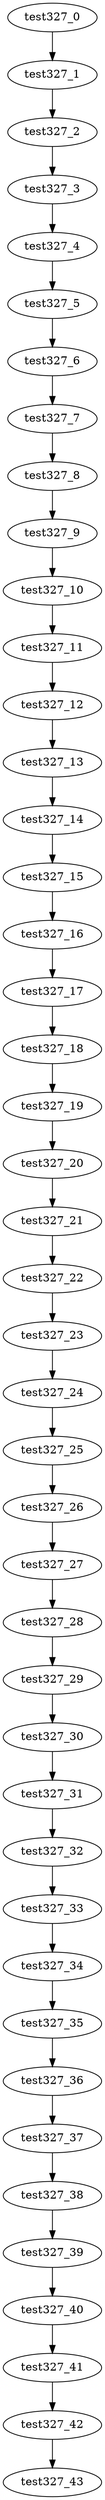 digraph G {
test327_0->test327_1;
test327_1->test327_2;
test327_2->test327_3;
test327_3->test327_4;
test327_4->test327_5;
test327_5->test327_6;
test327_6->test327_7;
test327_7->test327_8;
test327_8->test327_9;
test327_9->test327_10;
test327_10->test327_11;
test327_11->test327_12;
test327_12->test327_13;
test327_13->test327_14;
test327_14->test327_15;
test327_15->test327_16;
test327_16->test327_17;
test327_17->test327_18;
test327_18->test327_19;
test327_19->test327_20;
test327_20->test327_21;
test327_21->test327_22;
test327_22->test327_23;
test327_23->test327_24;
test327_24->test327_25;
test327_25->test327_26;
test327_26->test327_27;
test327_27->test327_28;
test327_28->test327_29;
test327_29->test327_30;
test327_30->test327_31;
test327_31->test327_32;
test327_32->test327_33;
test327_33->test327_34;
test327_34->test327_35;
test327_35->test327_36;
test327_36->test327_37;
test327_37->test327_38;
test327_38->test327_39;
test327_39->test327_40;
test327_40->test327_41;
test327_41->test327_42;
test327_42->test327_43;

}
